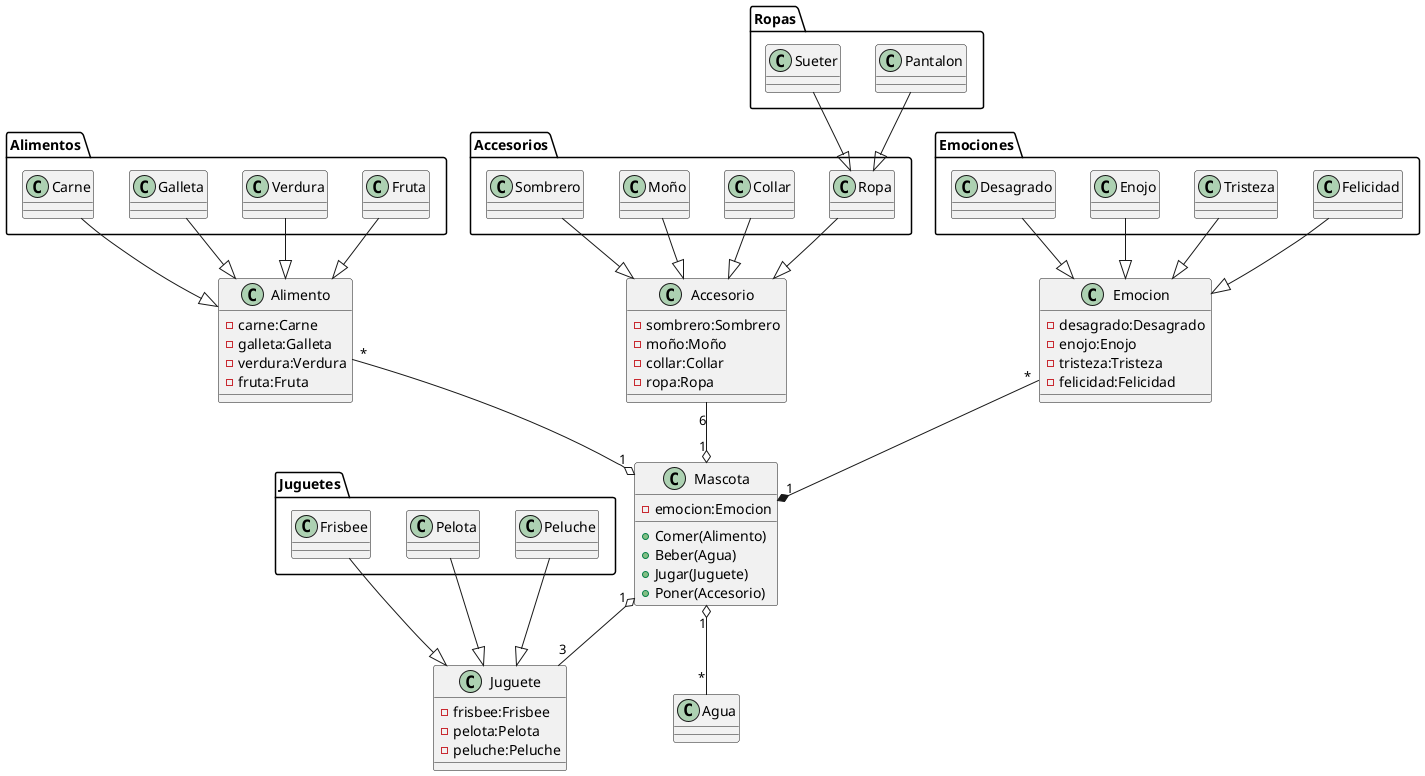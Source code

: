 @startuml mascota 

class Mascota
{
    -emocion:Emocion
    +Comer(Alimento)
    +Beber(Agua)
    +Jugar(Juguete)
    +Poner(Accesorio)

}

class Alimento
{
    -carne:Carne
    -galleta:Galleta
    -verdura:Verdura
    -fruta:Fruta
}
class Juguete
{
    -frisbee:Frisbee
    -pelota:Pelota
    -peluche:Peluche
}

class Accesorio
{
    -sombrero:Sombrero
    -moño:Moño
    -collar:Collar
    -ropa:Ropa
}

class Emocion
{
    -desagrado:Desagrado
    -enojo:Enojo
    -tristeza:Tristeza
    -felicidad:Felicidad
}

package Emociones
{
    Class Felicidad
    Class Tristeza 
    Class Enojo
    Class Desagrado
}

package Alimentos
{
    Class Fruta
    Class Verdura
    class Galleta
    class Carne
}

package Juguetes
{
    class Peluche
    class Pelota
    class Frisbee
}

package Accesorios
{
    class Ropa
    class Collar
    class Moño
    class Sombrero
}

Package Ropas
{
    Class Pantalon 
    Class Sueter 
}

class Agua

Alimento "*"--o "1" Mascota
Mascota "1" o-- "3" Juguete
Carne--|>Alimento
Pelota--|>Juguete

Pantalon--|>Ropa 
Sueter--|>Ropa 
Galleta--|>Alimento
Fruta--|>Alimento
Verdura--|>Alimento
Ropa--|>Accesorio
Accesorio "6"--o "1" Mascota
Emocion "*"--*"1" Mascota
Enojo--|>Emocion
Tristeza--|>Emocion
Felicidad--|>Emocion
Desagrado--|>Emocion
Collar--|>Accesorio
Moño--|>Accesorio
Sombrero--|>Accesorio
Peluche--|>Juguete
Frisbee--|>Juguete
Mascota "1" o--"*" Agua

@enduml